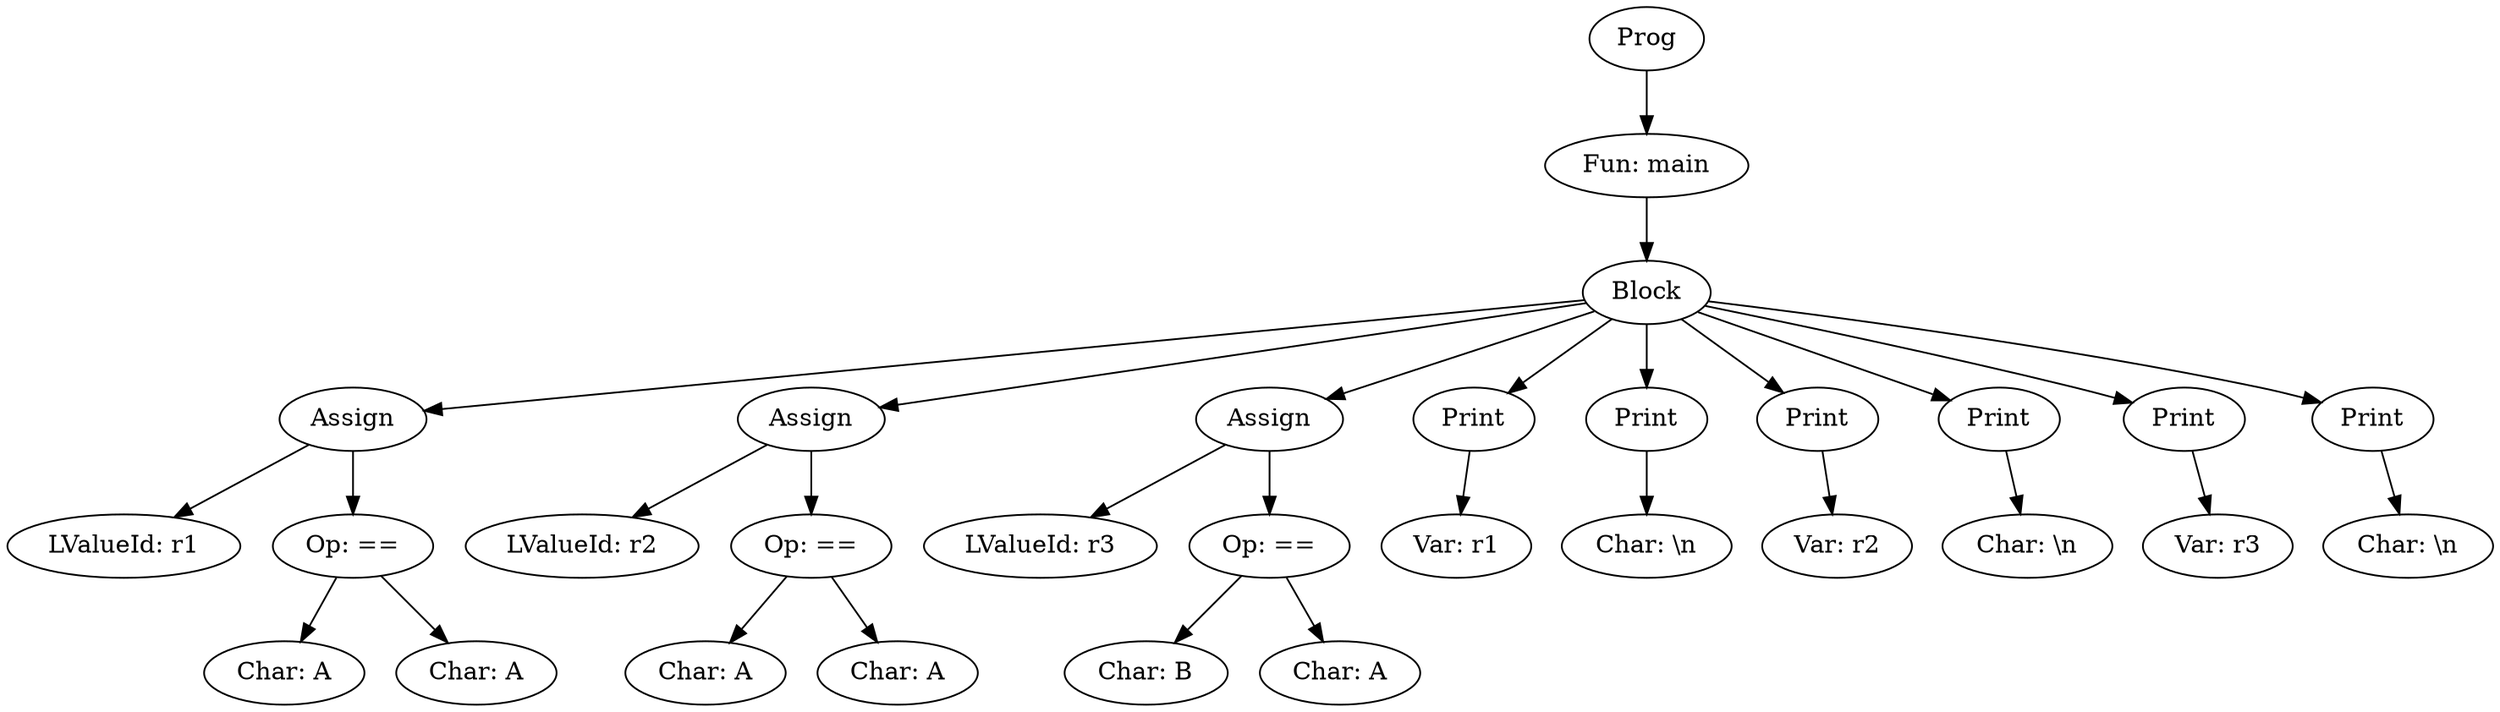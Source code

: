 digraph AST {
"Prog2085857771" [label="Prog"];
"Fun1744347043" [label="Fun: main"];
"Prog2085857771" -> "Fun1744347043";
"CmdBlock1254526270" [label="Block"];
"Fun1744347043" -> "CmdBlock1254526270";
"CmdAssign662441761" [label="Assign"];
"CmdBlock1254526270" -> "CmdAssign662441761";
"LValueId1618212626" [label="LValueId: r1"];
"CmdAssign662441761" -> "LValueId1618212626";
"ExpBinOp1129670968" [label="Op: =="];
"CmdAssign662441761" -> "ExpBinOp1129670968";
"ExpChar1023714065" [label="Char: A"];
"ExpBinOp1129670968" -> "ExpChar1023714065";
"ExpChar2051450519" [label="Char: A"];
"ExpBinOp1129670968" -> "ExpChar2051450519";
"CmdAssign99747242" [label="Assign"];
"CmdBlock1254526270" -> "CmdAssign99747242";
"LValueId1837543557" [label="LValueId: r2"];
"CmdAssign99747242" -> "LValueId1837543557";
"ExpBinOp1971489295" [label="Op: =="];
"CmdAssign99747242" -> "ExpBinOp1971489295";
"ExpChar985655350" [label="Char: A"];
"ExpBinOp1971489295" -> "ExpChar985655350";
"ExpChar804611486" [label="Char: A"];
"ExpBinOp1971489295" -> "ExpChar804611486";
"CmdAssign2008017533" [label="Assign"];
"CmdBlock1254526270" -> "CmdAssign2008017533";
"LValueId370988149" [label="LValueId: r3"];
"CmdAssign2008017533" -> "LValueId370988149";
"ExpBinOp1395089624" [label="Op: =="];
"CmdAssign2008017533" -> "ExpBinOp1395089624";
"ExpChar1476011703" [label="Char: B"];
"ExpBinOp1395089624" -> "ExpChar1476011703";
"ExpChar1603195447" [label="Char: A"];
"ExpBinOp1395089624" -> "ExpChar1603195447";
"CmdPrint792791759" [label="Print"];
"CmdBlock1254526270" -> "CmdPrint792791759";
"ExpVar1191747167" [label="Var: r1"];
"CmdPrint792791759" -> "ExpVar1191747167";
"CmdPrint1094834071" [label="Print"];
"CmdBlock1254526270" -> "CmdPrint1094834071";
"ExpChar1761061602" [label="Char: \\n"];
"CmdPrint1094834071" -> "ExpChar1761061602";
"CmdPrint1330106945" [label="Print"];
"CmdBlock1254526270" -> "CmdPrint1330106945";
"ExpVar1279149968" [label="Var: r2"];
"CmdPrint1330106945" -> "ExpVar1279149968";
"CmdPrint59559151" [label="Print"];
"CmdBlock1254526270" -> "CmdPrint59559151";
"ExpChar1450821318" [label="Char: \\n"];
"CmdPrint59559151" -> "ExpChar1450821318";
"CmdPrint668849042" [label="Print"];
"CmdBlock1254526270" -> "CmdPrint668849042";
"ExpVar434176574" [label="Var: r3"];
"CmdPrint668849042" -> "ExpVar434176574";
"CmdPrint2096057945" [label="Print"];
"CmdBlock1254526270" -> "CmdPrint2096057945";
"ExpChar1689843956" [label="Char: \\n"];
"CmdPrint2096057945" -> "ExpChar1689843956";
}
